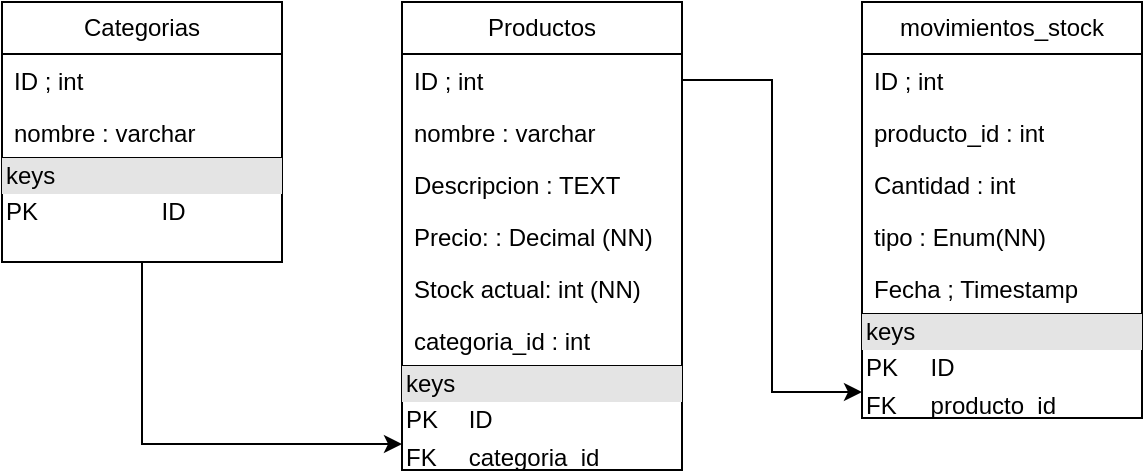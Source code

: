 <mxfile version="24.5.4" type="device">
  <diagram name="Page-1" id="9f46799a-70d6-7492-0946-bef42562c5a5">
    <mxGraphModel dx="1674" dy="818" grid="1" gridSize="10" guides="1" tooltips="1" connect="1" arrows="1" fold="1" page="1" pageScale="1" pageWidth="1100" pageHeight="850" background="none" math="0" shadow="0">
      <root>
        <mxCell id="0" />
        <mxCell id="1" parent="0" />
        <mxCell id="QQBvQzN_gJTZEeFcBvU2-6" value="" style="group" vertex="1" connectable="0" parent="1">
          <mxGeometry x="200" y="100" width="140" height="130" as="geometry" />
        </mxCell>
        <mxCell id="QQBvQzN_gJTZEeFcBvU2-1" value="Categorias" style="swimlane;fontStyle=0;childLayout=stackLayout;horizontal=1;startSize=26;fillColor=none;horizontalStack=0;resizeParent=1;resizeParentMax=0;resizeLast=0;collapsible=1;marginBottom=0;whiteSpace=wrap;html=1;" vertex="1" parent="QQBvQzN_gJTZEeFcBvU2-6">
          <mxGeometry width="140" height="78" as="geometry" />
        </mxCell>
        <mxCell id="QQBvQzN_gJTZEeFcBvU2-2" value="ID ; int" style="text;strokeColor=none;fillColor=none;align=left;verticalAlign=top;spacingLeft=4;spacingRight=4;overflow=hidden;rotatable=0;points=[[0,0.5],[1,0.5]];portConstraint=eastwest;whiteSpace=wrap;html=1;" vertex="1" parent="QQBvQzN_gJTZEeFcBvU2-1">
          <mxGeometry y="26" width="140" height="26" as="geometry" />
        </mxCell>
        <mxCell id="QQBvQzN_gJTZEeFcBvU2-3" value="nombre : varchar" style="text;strokeColor=none;fillColor=none;align=left;verticalAlign=top;spacingLeft=4;spacingRight=4;overflow=hidden;rotatable=0;points=[[0,0.5],[1,0.5]];portConstraint=eastwest;whiteSpace=wrap;html=1;" vertex="1" parent="QQBvQzN_gJTZEeFcBvU2-1">
          <mxGeometry y="52" width="140" height="26" as="geometry" />
        </mxCell>
        <mxCell id="QQBvQzN_gJTZEeFcBvU2-5" value="&lt;div style=&quot;box-sizing:border-box;width:100%;background:#e4e4e4;padding:2px;&quot;&gt;keys&lt;/div&gt;&lt;table style=&quot;width:100%;font-size:1em;&quot; cellpadding=&quot;2&quot; cellspacing=&quot;0&quot;&gt;&lt;tbody&gt;&lt;tr&gt;&lt;td&gt;PK&lt;/td&gt;&lt;td&gt;ID&lt;/td&gt;&lt;/tr&gt;&lt;tr&gt;&lt;td&gt;&lt;br&gt;&lt;/td&gt;&lt;td&gt;&lt;/td&gt;&lt;/tr&gt;&lt;/tbody&gt;&lt;/table&gt;" style="verticalAlign=top;align=left;overflow=fill;html=1;whiteSpace=wrap;" vertex="1" parent="QQBvQzN_gJTZEeFcBvU2-6">
          <mxGeometry y="78" width="140" height="52" as="geometry" />
        </mxCell>
        <mxCell id="QQBvQzN_gJTZEeFcBvU2-8" value="Productos" style="swimlane;fontStyle=0;childLayout=stackLayout;horizontal=1;startSize=26;fillColor=none;horizontalStack=0;resizeParent=1;resizeParentMax=0;resizeLast=0;collapsible=1;marginBottom=0;whiteSpace=wrap;html=1;" vertex="1" parent="1">
          <mxGeometry x="400" y="100" width="140" height="234" as="geometry" />
        </mxCell>
        <mxCell id="QQBvQzN_gJTZEeFcBvU2-9" value="ID ; int" style="text;strokeColor=none;fillColor=none;align=left;verticalAlign=top;spacingLeft=4;spacingRight=4;overflow=hidden;rotatable=0;points=[[0,0.5],[1,0.5]];portConstraint=eastwest;whiteSpace=wrap;html=1;" vertex="1" parent="QQBvQzN_gJTZEeFcBvU2-8">
          <mxGeometry y="26" width="140" height="26" as="geometry" />
        </mxCell>
        <mxCell id="QQBvQzN_gJTZEeFcBvU2-10" value="nombre : varchar" style="text;strokeColor=none;fillColor=none;align=left;verticalAlign=top;spacingLeft=4;spacingRight=4;overflow=hidden;rotatable=0;points=[[0,0.5],[1,0.5]];portConstraint=eastwest;whiteSpace=wrap;html=1;" vertex="1" parent="QQBvQzN_gJTZEeFcBvU2-8">
          <mxGeometry y="52" width="140" height="26" as="geometry" />
        </mxCell>
        <mxCell id="QQBvQzN_gJTZEeFcBvU2-17" value="Descripcion : TEXT" style="text;strokeColor=none;fillColor=none;align=left;verticalAlign=top;spacingLeft=4;spacingRight=4;overflow=hidden;rotatable=0;points=[[0,0.5],[1,0.5]];portConstraint=eastwest;whiteSpace=wrap;html=1;" vertex="1" parent="QQBvQzN_gJTZEeFcBvU2-8">
          <mxGeometry y="78" width="140" height="26" as="geometry" />
        </mxCell>
        <mxCell id="QQBvQzN_gJTZEeFcBvU2-13" value="Precio: : Decimal (NN)" style="text;strokeColor=none;fillColor=none;align=left;verticalAlign=top;spacingLeft=4;spacingRight=4;overflow=hidden;rotatable=0;points=[[0,0.5],[1,0.5]];portConstraint=eastwest;whiteSpace=wrap;html=1;" vertex="1" parent="QQBvQzN_gJTZEeFcBvU2-8">
          <mxGeometry y="104" width="140" height="26" as="geometry" />
        </mxCell>
        <mxCell id="QQBvQzN_gJTZEeFcBvU2-14" value="Stock actual: int (NN)" style="text;strokeColor=none;fillColor=none;align=left;verticalAlign=top;spacingLeft=4;spacingRight=4;overflow=hidden;rotatable=0;points=[[0,0.5],[1,0.5]];portConstraint=eastwest;whiteSpace=wrap;html=1;" vertex="1" parent="QQBvQzN_gJTZEeFcBvU2-8">
          <mxGeometry y="130" width="140" height="26" as="geometry" />
        </mxCell>
        <mxCell id="QQBvQzN_gJTZEeFcBvU2-12" value="categoria_id : int" style="text;strokeColor=none;fillColor=none;align=left;verticalAlign=top;spacingLeft=4;spacingRight=4;overflow=hidden;rotatable=0;points=[[0,0.5],[1,0.5]];portConstraint=eastwest;whiteSpace=wrap;html=1;" vertex="1" parent="QQBvQzN_gJTZEeFcBvU2-8">
          <mxGeometry y="156" width="140" height="26" as="geometry" />
        </mxCell>
        <mxCell id="QQBvQzN_gJTZEeFcBvU2-11" value="&lt;div style=&quot;box-sizing:border-box;width:100%;background:#e4e4e4;padding:2px;&quot;&gt;keys&lt;/div&gt;&lt;table style=&quot;width:100%;font-size:1em;&quot; cellpadding=&quot;2&quot; cellspacing=&quot;0&quot;&gt;&lt;tbody&gt;&lt;tr&gt;&lt;td&gt;PK&lt;/td&gt;&lt;td&gt;ID&lt;/td&gt;&lt;/tr&gt;&lt;tr&gt;&lt;td&gt;FK&lt;/td&gt;&lt;td&gt;categoria_id&lt;/td&gt;&lt;/tr&gt;&lt;/tbody&gt;&lt;/table&gt;" style="verticalAlign=top;align=left;overflow=fill;html=1;whiteSpace=wrap;" vertex="1" parent="QQBvQzN_gJTZEeFcBvU2-8">
          <mxGeometry y="182" width="140" height="52" as="geometry" />
        </mxCell>
        <mxCell id="QQBvQzN_gJTZEeFcBvU2-19" value="movimientos_stock" style="swimlane;fontStyle=0;childLayout=stackLayout;horizontal=1;startSize=26;fillColor=none;horizontalStack=0;resizeParent=1;resizeParentMax=0;resizeLast=0;collapsible=1;marginBottom=0;whiteSpace=wrap;html=1;" vertex="1" parent="1">
          <mxGeometry x="630" y="100" width="140" height="208" as="geometry" />
        </mxCell>
        <mxCell id="QQBvQzN_gJTZEeFcBvU2-20" value="ID ; int" style="text;strokeColor=none;fillColor=none;align=left;verticalAlign=top;spacingLeft=4;spacingRight=4;overflow=hidden;rotatable=0;points=[[0,0.5],[1,0.5]];portConstraint=eastwest;whiteSpace=wrap;html=1;" vertex="1" parent="QQBvQzN_gJTZEeFcBvU2-19">
          <mxGeometry y="26" width="140" height="26" as="geometry" />
        </mxCell>
        <mxCell id="QQBvQzN_gJTZEeFcBvU2-21" value="producto_id : int" style="text;strokeColor=none;fillColor=none;align=left;verticalAlign=top;spacingLeft=4;spacingRight=4;overflow=hidden;rotatable=0;points=[[0,0.5],[1,0.5]];portConstraint=eastwest;whiteSpace=wrap;html=1;" vertex="1" parent="QQBvQzN_gJTZEeFcBvU2-19">
          <mxGeometry y="52" width="140" height="26" as="geometry" />
        </mxCell>
        <mxCell id="QQBvQzN_gJTZEeFcBvU2-22" value="Cantidad : int" style="text;strokeColor=none;fillColor=none;align=left;verticalAlign=top;spacingLeft=4;spacingRight=4;overflow=hidden;rotatable=0;points=[[0,0.5],[1,0.5]];portConstraint=eastwest;whiteSpace=wrap;html=1;" vertex="1" parent="QQBvQzN_gJTZEeFcBvU2-19">
          <mxGeometry y="78" width="140" height="26" as="geometry" />
        </mxCell>
        <mxCell id="QQBvQzN_gJTZEeFcBvU2-23" value="tipo : Enum(NN)" style="text;strokeColor=none;fillColor=none;align=left;verticalAlign=top;spacingLeft=4;spacingRight=4;overflow=hidden;rotatable=0;points=[[0,0.5],[1,0.5]];portConstraint=eastwest;whiteSpace=wrap;html=1;" vertex="1" parent="QQBvQzN_gJTZEeFcBvU2-19">
          <mxGeometry y="104" width="140" height="26" as="geometry" />
        </mxCell>
        <mxCell id="QQBvQzN_gJTZEeFcBvU2-24" value="Fecha ; Timestamp" style="text;strokeColor=none;fillColor=none;align=left;verticalAlign=top;spacingLeft=4;spacingRight=4;overflow=hidden;rotatable=0;points=[[0,0.5],[1,0.5]];portConstraint=eastwest;whiteSpace=wrap;html=1;" vertex="1" parent="QQBvQzN_gJTZEeFcBvU2-19">
          <mxGeometry y="130" width="140" height="26" as="geometry" />
        </mxCell>
        <mxCell id="QQBvQzN_gJTZEeFcBvU2-26" value="&lt;div style=&quot;box-sizing:border-box;width:100%;background:#e4e4e4;padding:2px;&quot;&gt;keys&lt;/div&gt;&lt;table style=&quot;width:100%;font-size:1em;&quot; cellpadding=&quot;2&quot; cellspacing=&quot;0&quot;&gt;&lt;tbody&gt;&lt;tr&gt;&lt;td&gt;PK&lt;/td&gt;&lt;td&gt;ID&lt;/td&gt;&lt;/tr&gt;&lt;tr&gt;&lt;td&gt;FK&lt;/td&gt;&lt;td&gt;producto_id&lt;/td&gt;&lt;/tr&gt;&lt;/tbody&gt;&lt;/table&gt;" style="verticalAlign=top;align=left;overflow=fill;html=1;whiteSpace=wrap;" vertex="1" parent="QQBvQzN_gJTZEeFcBvU2-19">
          <mxGeometry y="156" width="140" height="52" as="geometry" />
        </mxCell>
        <mxCell id="QQBvQzN_gJTZEeFcBvU2-27" style="edgeStyle=orthogonalEdgeStyle;rounded=0;orthogonalLoop=1;jettySize=auto;html=1;exitX=0.5;exitY=1;exitDx=0;exitDy=0;entryX=0;entryY=0.75;entryDx=0;entryDy=0;" edge="1" parent="1" source="QQBvQzN_gJTZEeFcBvU2-5" target="QQBvQzN_gJTZEeFcBvU2-11">
          <mxGeometry relative="1" as="geometry" />
        </mxCell>
        <mxCell id="QQBvQzN_gJTZEeFcBvU2-28" style="edgeStyle=orthogonalEdgeStyle;rounded=0;orthogonalLoop=1;jettySize=auto;html=1;exitX=1;exitY=0.5;exitDx=0;exitDy=0;entryX=0;entryY=0.75;entryDx=0;entryDy=0;" edge="1" parent="1" source="QQBvQzN_gJTZEeFcBvU2-9" target="QQBvQzN_gJTZEeFcBvU2-26">
          <mxGeometry relative="1" as="geometry" />
        </mxCell>
      </root>
    </mxGraphModel>
  </diagram>
</mxfile>

